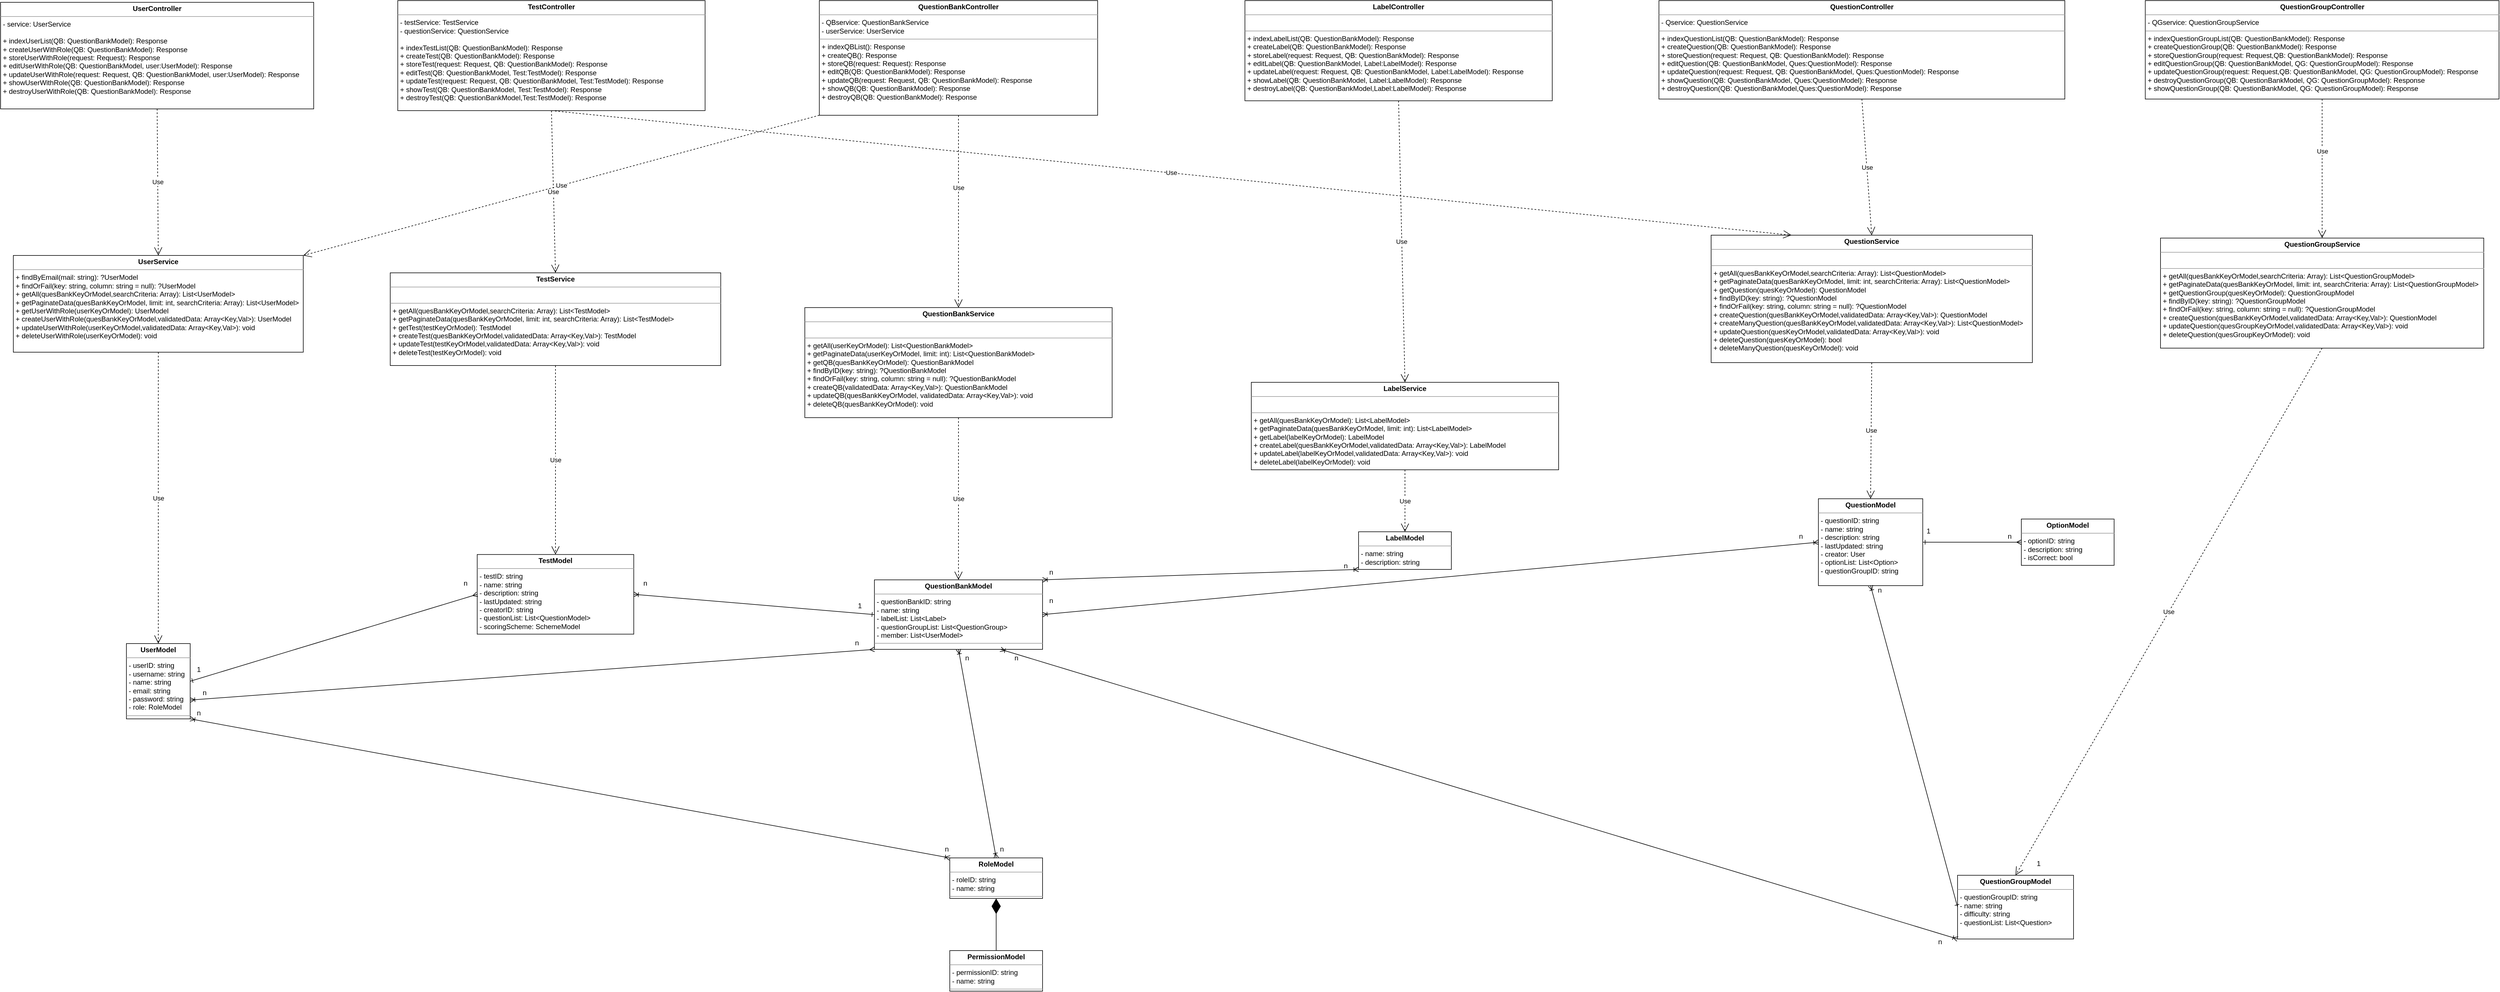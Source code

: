 <mxfile>
    <diagram name="Copy of Page-1" id="_IRGn7qEjiSoWe7VJrxL">
        <mxGraphModel dx="813" dy="1587" grid="0" gridSize="10" guides="1" tooltips="1" connect="1" arrows="1" fold="1" page="0" pageScale="1" pageWidth="850" pageHeight="1100" math="0" shadow="0">
            <root>
                <mxCell id="2OkuZF6dqTFCMNim8TMD-0"/>
                <mxCell id="2OkuZF6dqTFCMNim8TMD-1" parent="2OkuZF6dqTFCMNim8TMD-0"/>
                <mxCell id="2OkuZF6dqTFCMNim8TMD-2" value="&lt;p style=&quot;margin:0px;margin-top:4px;text-align:center;&quot;&gt;&lt;b&gt;UserModel&lt;/b&gt;&lt;/p&gt;&lt;hr size=&quot;1&quot;&gt;&lt;p style=&quot;margin:0px;margin-left:4px;&quot;&gt;- userID: string&lt;/p&gt;&lt;p style=&quot;margin:0px;margin-left:4px;&quot;&gt;- username: string&lt;/p&gt;&lt;p style=&quot;margin:0px;margin-left:4px;&quot;&gt;- name: string&lt;/p&gt;&lt;p style=&quot;margin:0px;margin-left:4px;&quot;&gt;- email: string&lt;/p&gt;&lt;p style=&quot;margin:0px;margin-left:4px;&quot;&gt;- password: string&lt;/p&gt;&lt;p style=&quot;margin:0px;margin-left:4px;&quot;&gt;- role: RoleModel&lt;/p&gt;&lt;hr size=&quot;1&quot;&gt;&lt;p style=&quot;margin:0px;margin-left:4px;&quot;&gt;&lt;br&gt;&lt;/p&gt;" style="verticalAlign=top;align=left;overflow=fill;fontSize=12;fontFamily=Helvetica;html=1;" parent="2OkuZF6dqTFCMNim8TMD-1" vertex="1">
                    <mxGeometry x="-45" y="250" width="110" height="130" as="geometry"/>
                </mxCell>
                <mxCell id="2OkuZF6dqTFCMNim8TMD-3" value="&lt;p style=&quot;margin:0px;margin-top:4px;text-align:center;&quot;&gt;&lt;b&gt;QuestionBankModel&lt;/b&gt;&lt;/p&gt;&lt;hr size=&quot;1&quot;&gt;&lt;p style=&quot;margin:0px;margin-left:4px;&quot;&gt;- questionBankID: string&lt;/p&gt;&lt;p style=&quot;margin:0px;margin-left:4px;&quot;&gt;- name: string&lt;/p&gt;&lt;p style=&quot;margin:0px;margin-left:4px;&quot;&gt;- labelList: List&amp;lt;Label&amp;gt;&lt;/p&gt;&lt;p style=&quot;margin:0px;margin-left:4px;&quot;&gt;- questionGroupList: List&amp;lt;QuestionGroup&amp;gt;&lt;/p&gt;&lt;p style=&quot;margin:0px;margin-left:4px;&quot;&gt;- member: List&amp;lt;UserModel&amp;gt;&lt;/p&gt;&lt;hr size=&quot;1&quot;&gt;&lt;p style=&quot;margin:0px;margin-left:4px;&quot;&gt;&lt;br&gt;&lt;/p&gt;" style="verticalAlign=top;align=left;overflow=fill;fontSize=12;fontFamily=Helvetica;html=1;" parent="2OkuZF6dqTFCMNim8TMD-1" vertex="1">
                    <mxGeometry x="1245" y="140" width="290" height="120" as="geometry"/>
                </mxCell>
                <mxCell id="13" value="" style="edgeStyle=none;html=1;startArrow=ERone;startFill=0;endArrow=ERmany;endFill=0;" parent="2OkuZF6dqTFCMNim8TMD-1" source="2OkuZF6dqTFCMNim8TMD-4" target="2OkuZF6dqTFCMNim8TMD-7" edge="1">
                    <mxGeometry relative="1" as="geometry"/>
                </mxCell>
                <mxCell id="2OkuZF6dqTFCMNim8TMD-4" value="&lt;p style=&quot;margin:0px;margin-top:4px;text-align:center;&quot;&gt;&lt;b&gt;QuestionModel&lt;/b&gt;&lt;/p&gt;&lt;hr size=&quot;1&quot;&gt;&lt;p style=&quot;margin:0px;margin-left:4px;&quot;&gt;- questionID: string&lt;/p&gt;&lt;p style=&quot;margin:0px;margin-left:4px;&quot;&gt;- name: string&lt;/p&gt;&lt;p style=&quot;margin:0px;margin-left:4px;&quot;&gt;- description: string&lt;/p&gt;&lt;p style=&quot;margin:0px;margin-left:4px;&quot;&gt;- lastUpdated: string&lt;/p&gt;&lt;p style=&quot;margin:0px;margin-left:4px;&quot;&gt;- creator: User&lt;/p&gt;&lt;p style=&quot;margin:0px;margin-left:4px;&quot;&gt;- optionList: List&amp;lt;Option&amp;gt;&lt;/p&gt;&lt;p style=&quot;margin:0px;margin-left:4px;&quot;&gt;- questionGroupID: string&lt;/p&gt;&lt;p style=&quot;margin:0px;margin-left:4px;&quot;&gt;&lt;br&gt;&lt;/p&gt;" style="verticalAlign=top;align=left;overflow=fill;fontSize=12;fontFamily=Helvetica;html=1;" parent="2OkuZF6dqTFCMNim8TMD-1" vertex="1">
                    <mxGeometry x="2873" width="180" height="150" as="geometry"/>
                </mxCell>
                <mxCell id="2OkuZF6dqTFCMNim8TMD-5" value="&lt;p style=&quot;margin:0px;margin-top:4px;text-align:center;&quot;&gt;&lt;b&gt;TestModel&lt;/b&gt;&lt;/p&gt;&lt;hr size=&quot;1&quot;&gt;&lt;p style=&quot;margin:0px;margin-left:4px;&quot;&gt;- testID: string&lt;/p&gt;&lt;p style=&quot;margin:0px;margin-left:4px;&quot;&gt;- name: string&lt;br&gt;&lt;/p&gt;&lt;p style=&quot;margin:0px;margin-left:4px;&quot;&gt;- description: string&lt;/p&gt;&lt;p style=&quot;margin:0px;margin-left:4px;&quot;&gt;- lastUpdated: string&lt;/p&gt;&lt;p style=&quot;margin:0px;margin-left:4px;&quot;&gt;- creatorID: string&lt;/p&gt;&lt;p style=&quot;margin:0px;margin-left:4px;&quot;&gt;- questionList: List&amp;lt;QuestionModel&amp;gt;&lt;/p&gt;&lt;p style=&quot;margin:0px;margin-left:4px;&quot;&gt;- scoringScheme: SchemeModel&lt;/p&gt;&lt;p style=&quot;margin:0px;margin-left:4px;&quot;&gt;&lt;br&gt;&lt;/p&gt;" style="verticalAlign=top;align=left;overflow=fill;fontSize=12;fontFamily=Helvetica;html=1;" parent="2OkuZF6dqTFCMNim8TMD-1" vertex="1">
                    <mxGeometry x="560" y="96.25" width="270" height="137.5" as="geometry"/>
                </mxCell>
                <mxCell id="2OkuZF6dqTFCMNim8TMD-6" value="&lt;p style=&quot;margin:0px;margin-top:4px;text-align:center;&quot;&gt;&lt;b&gt;LabelModel&lt;/b&gt;&lt;/p&gt;&lt;hr size=&quot;1&quot;&gt;&lt;p style=&quot;margin:0px;margin-left:4px;&quot;&gt;- name: string&lt;/p&gt;&lt;p style=&quot;margin:0px;margin-left:4px;&quot;&gt;- description: string&lt;/p&gt;&lt;hr size=&quot;1&quot;&gt;&lt;p style=&quot;margin:0px;margin-left:4px;&quot;&gt;&lt;br&gt;&lt;/p&gt;" style="verticalAlign=top;align=left;overflow=fill;fontSize=12;fontFamily=Helvetica;html=1;" parent="2OkuZF6dqTFCMNim8TMD-1" vertex="1">
                    <mxGeometry x="2080" y="57" width="160" height="65" as="geometry"/>
                </mxCell>
                <mxCell id="2OkuZF6dqTFCMNim8TMD-7" value="&lt;p style=&quot;margin:0px;margin-top:4px;text-align:center;&quot;&gt;&lt;b&gt;OptionModel&lt;/b&gt;&lt;/p&gt;&lt;hr size=&quot;1&quot;&gt;&lt;p style=&quot;margin:0px;margin-left:4px;&quot;&gt;- optionID: string&lt;/p&gt;&lt;p style=&quot;margin:0px;margin-left:4px;&quot;&gt;- description: string&lt;/p&gt;&lt;p style=&quot;margin:0px;margin-left:4px;&quot;&gt;- isCorrect: bool&lt;/p&gt;&lt;hr size=&quot;1&quot;&gt;&lt;p style=&quot;margin:0px;margin-left:4px;&quot;&gt;&lt;br&gt;&lt;/p&gt;" style="verticalAlign=top;align=left;overflow=fill;fontSize=12;fontFamily=Helvetica;html=1;" parent="2OkuZF6dqTFCMNim8TMD-1" vertex="1">
                    <mxGeometry x="3223" y="35" width="160" height="80" as="geometry"/>
                </mxCell>
                <mxCell id="2OkuZF6dqTFCMNim8TMD-8" value="&lt;p style=&quot;margin:0px;margin-top:4px;text-align:center;&quot;&gt;&lt;b&gt;RoleModel&lt;/b&gt;&lt;/p&gt;&lt;hr size=&quot;1&quot;&gt;&lt;p style=&quot;margin:0px;margin-left:4px;&quot;&gt;- roleID: string&lt;/p&gt;&lt;p style=&quot;margin:0px;margin-left:4px;&quot;&gt;- name: string&lt;/p&gt;&lt;hr size=&quot;1&quot;&gt;&lt;p style=&quot;margin:0px;margin-left:4px;&quot;&gt;&lt;br&gt;&lt;/p&gt;" style="verticalAlign=top;align=left;overflow=fill;fontSize=12;fontFamily=Helvetica;html=1;" parent="2OkuZF6dqTFCMNim8TMD-1" vertex="1">
                    <mxGeometry x="1375" y="620" width="160" height="70" as="geometry"/>
                </mxCell>
                <mxCell id="2OkuZF6dqTFCMNim8TMD-9" value="&lt;p style=&quot;margin:0px;margin-top:4px;text-align:center;&quot;&gt;&lt;b&gt;PermissionModel&lt;/b&gt;&lt;/p&gt;&lt;hr size=&quot;1&quot;&gt;&lt;p style=&quot;margin:0px;margin-left:4px;&quot;&gt;- permissionID: string&lt;/p&gt;&lt;p style=&quot;margin:0px;margin-left:4px;&quot;&gt;- name: string&lt;/p&gt;&lt;hr size=&quot;1&quot;&gt;&lt;p style=&quot;margin:0px;margin-left:4px;&quot;&gt;&lt;br&gt;&lt;/p&gt;" style="verticalAlign=top;align=left;overflow=fill;fontSize=12;fontFamily=Helvetica;html=1;" parent="2OkuZF6dqTFCMNim8TMD-1" vertex="1">
                    <mxGeometry x="1375" y="780" width="160" height="70" as="geometry"/>
                </mxCell>
                <mxCell id="2OkuZF6dqTFCMNim8TMD-10" value="&lt;p style=&quot;margin:0px;margin-top:4px;text-align:center;&quot;&gt;&lt;b&gt;QuestionGroupModel&lt;/b&gt;&lt;/p&gt;&lt;hr size=&quot;1&quot;&gt;&lt;p style=&quot;margin:0px;margin-left:4px;&quot;&gt;- questionGroupID: string&lt;/p&gt;&lt;p style=&quot;margin:0px;margin-left:4px;&quot;&gt;- name: string&lt;/p&gt;&lt;p style=&quot;margin:0px;margin-left:4px;&quot;&gt;- difficulty: string&lt;/p&gt;&lt;p style=&quot;margin:0px;margin-left:4px;&quot;&gt;- questionList: List&amp;lt;Question&amp;gt;&lt;/p&gt;&lt;p style=&quot;margin:0px;margin-left:4px;&quot;&gt;&lt;br&gt;&lt;/p&gt;" style="verticalAlign=top;align=left;overflow=fill;fontSize=12;fontFamily=Helvetica;html=1;" parent="2OkuZF6dqTFCMNim8TMD-1" vertex="1">
                    <mxGeometry x="3113" y="650" width="200" height="110" as="geometry"/>
                </mxCell>
                <mxCell id="d9vbCOxTA3XUxBiBrLn6-0" value="&lt;p style=&quot;margin:0px;margin-top:4px;text-align:center;&quot;&gt;&lt;b&gt;UserController&lt;/b&gt;&lt;/p&gt;&lt;hr size=&quot;1&quot;&gt;&lt;p style=&quot;margin:0px;margin-left:4px;&quot;&gt;- service: UserService&lt;/p&gt;&lt;p style=&quot;margin:0px;margin-left:4px;&quot;&gt;&lt;br&gt;&lt;/p&gt;&lt;p style=&quot;margin: 0px 0px 0px 4px;&quot;&gt;+ indexUserList(QB: QuestionBankModel): Response&lt;/p&gt;&lt;p style=&quot;margin: 0px 0px 0px 4px;&quot;&gt;+ createUserWithRole(QB: QuestionBankModel): Response&lt;/p&gt;&lt;p style=&quot;margin: 0px 0px 0px 4px;&quot;&gt;+ storeUserWithRole(request: Request): Response&lt;/p&gt;&lt;p style=&quot;margin: 0px 0px 0px 4px;&quot;&gt;+ editUserWithRole(QB: QuestionBankModel, user:UserModel): Response&lt;/p&gt;&lt;p style=&quot;margin: 0px 0px 0px 4px;&quot;&gt;+ updateUserWithRole(request: Request, QB: QuestionBankModel, user:UserModel): Response&lt;/p&gt;&lt;p style=&quot;margin: 0px 0px 0px 4px;&quot;&gt;+ showUserWithRole(QB: QuestionBankModel): Response&lt;br&gt;&lt;/p&gt;&lt;p style=&quot;margin: 0px 0px 0px 4px;&quot;&gt;+ destroyUserWithRole(QB: QuestionBankModel): Response&lt;/p&gt;&lt;p style=&quot;margin: 0px 0px 0px 4px;&quot;&gt;&lt;br&gt;&lt;/p&gt;" style="verticalAlign=top;align=left;overflow=fill;fontSize=12;fontFamily=Helvetica;html=1;" parent="2OkuZF6dqTFCMNim8TMD-1" vertex="1">
                    <mxGeometry x="-262" y="-857" width="540" height="184" as="geometry"/>
                </mxCell>
                <mxCell id="d9vbCOxTA3XUxBiBrLn6-1" value="&lt;p style=&quot;margin:0px;margin-top:4px;text-align:center;&quot;&gt;&lt;b&gt;UserService&lt;/b&gt;&lt;/p&gt;&lt;hr size=&quot;1&quot;&gt;&lt;p style=&quot;margin: 0px 0px 0px 4px;&quot;&gt;+ findByEmail(mail: string): ?UserModel&lt;/p&gt;&lt;p style=&quot;margin: 0px 0px 0px 4px;&quot;&gt;+ findOrFail(key: string, column: string = null): ?UserModel&lt;/p&gt;&lt;p style=&quot;margin: 0px 0px 0px 4px;&quot;&gt;&lt;span style=&quot;background-color: initial;&quot;&gt;+ getAll(quesBankKeyOrModel,searchCriteria: Array): List&amp;lt;UserModel&amp;gt;&lt;/span&gt;&lt;br&gt;&lt;/p&gt;&lt;p style=&quot;margin: 0px 0px 0px 4px;&quot;&gt;+ getPaginateData(quesBankKeyOrModel, limit: int, searchCriteria: Array): List&amp;lt;UserModel&amp;gt;&lt;br&gt;&lt;/p&gt;&lt;p style=&quot;margin: 0px 0px 0px 4px;&quot;&gt;+ getUserWithRole(userKeyOrModel): UserModel&lt;/p&gt;&lt;p style=&quot;margin: 0px 0px 0px 4px;&quot;&gt;+ createUserWithRole(quesBankKeyOrModel,validatedData: Array&amp;lt;Key,Val&amp;gt;): UserModel&lt;br&gt;&lt;/p&gt;&lt;p style=&quot;margin: 0px 0px 0px 4px;&quot;&gt;+ updateUserWithRole(userKeyOrModel,validatedData: Array&amp;lt;Key,Val&amp;gt;): void&lt;br&gt;&lt;/p&gt;&lt;p style=&quot;margin: 0px 0px 0px 4px;&quot;&gt;+ deleteUserWithRole(userKeyOrModel): void&lt;/p&gt;" style="verticalAlign=top;align=left;overflow=fill;fontSize=12;fontFamily=Helvetica;html=1;" parent="2OkuZF6dqTFCMNim8TMD-1" vertex="1">
                    <mxGeometry x="-240" y="-420" width="500" height="167" as="geometry"/>
                </mxCell>
                <mxCell id="d9vbCOxTA3XUxBiBrLn6-2" value="&lt;p style=&quot;margin:0px;margin-top:4px;text-align:center;&quot;&gt;&lt;b&gt;QuestionBankController&lt;/b&gt;&lt;/p&gt;&lt;hr size=&quot;1&quot;&gt;&lt;p style=&quot;margin:0px;margin-left:4px;&quot;&gt;- QBservice:&amp;nbsp;&lt;span style=&quot;text-align: center;&quot;&gt;QuestionBank&lt;/span&gt;Service&lt;/p&gt;&lt;p style=&quot;margin:0px;margin-left:4px;&quot;&gt;- userService: UserService&lt;/p&gt;&lt;hr size=&quot;1&quot;&gt;&lt;p style=&quot;margin:0px;margin-left:4px;&quot;&gt;+ indexQBList(): Response&lt;/p&gt;&lt;p style=&quot;margin:0px;margin-left:4px;&quot;&gt;+ createQB(): Response&lt;/p&gt;&lt;p style=&quot;margin:0px;margin-left:4px;&quot;&gt;+ storeQB(request: Request): Response&lt;/p&gt;&lt;p style=&quot;margin:0px;margin-left:4px;&quot;&gt;+ editQB(QB: QuestionBankModel): Response&lt;/p&gt;&lt;p style=&quot;margin:0px;margin-left:4px;&quot;&gt;+ updateQB(request: Request, QB: QuestionBankModel): Response&lt;/p&gt;&lt;p style=&quot;margin:0px;margin-left:4px;&quot;&gt;+ showQB(QB: QuestionBankModel): Response&lt;br&gt;&lt;/p&gt;&lt;p style=&quot;margin:0px;margin-left:4px;&quot;&gt;+ destroyQB(QB: QuestionBankModel): Response&lt;br&gt;&lt;/p&gt;&lt;p style=&quot;margin:0px;margin-left:4px;&quot;&gt;&lt;br&gt;&lt;/p&gt;&lt;p style=&quot;margin:0px;margin-left:4px;&quot;&gt;&lt;br&gt;&lt;/p&gt;&lt;p style=&quot;margin:0px;margin-left:4px;&quot;&gt;&lt;br&gt;&lt;/p&gt;&lt;p style=&quot;margin: 0px 0px 0px 4px;&quot;&gt;&lt;br&gt;&lt;/p&gt;" style="verticalAlign=top;align=left;overflow=fill;fontSize=12;fontFamily=Helvetica;html=1;gradientColor=none;fillColor=default;fillStyle=auto;shadow=0;" parent="2OkuZF6dqTFCMNim8TMD-1" vertex="1">
                    <mxGeometry x="1150" y="-860" width="480" height="198" as="geometry"/>
                </mxCell>
                <mxCell id="d9vbCOxTA3XUxBiBrLn6-3" value="&lt;p style=&quot;margin:0px;margin-top:4px;text-align:center;&quot;&gt;&lt;b&gt;QuestionBankService&lt;/b&gt;&lt;/p&gt;&lt;hr size=&quot;1&quot;&gt;&lt;p style=&quot;margin:0px;margin-left:4px;&quot;&gt;&lt;br&gt;&lt;/p&gt;&lt;hr size=&quot;1&quot;&gt;&lt;p style=&quot;margin: 0px 0px 0px 4px;&quot;&gt;+ getAll(userKeyOrModel): List&amp;lt;QuestionBankModel&amp;gt;&lt;/p&gt;&lt;p style=&quot;margin: 0px 0px 0px 4px;&quot;&gt;+ getPaginateData(userKeyOrModel, limit: int): List&amp;lt;QuestionBankModel&amp;gt;&lt;br&gt;&lt;/p&gt;&lt;p style=&quot;margin: 0px 0px 0px 4px;&quot;&gt;+ getQB(quesBankKeyOrModel): QuestionBankModel&lt;br&gt;&lt;/p&gt;&lt;p style=&quot;margin: 0px 0px 0px 4px;&quot;&gt;+ findByID(key: string): ?QuestionBankModel&lt;/p&gt;&lt;p style=&quot;margin: 0px 0px 0px 4px;&quot;&gt;+ findOrFail(key: string, column: string = null): ?QuestionBankModel&lt;/p&gt;&lt;p style=&quot;margin: 0px 0px 0px 4px;&quot;&gt;+ createQB(validatedData: Array&amp;lt;Key,Val&amp;gt;): QuestionBankModel&lt;/p&gt;&lt;p style=&quot;margin: 0px 0px 0px 4px;&quot;&gt;+ updateQB(quesBankKeyOrModel, validatedData: Array&amp;lt;Key,Val&amp;gt;): void&lt;/p&gt;&lt;p style=&quot;margin: 0px 0px 0px 4px;&quot;&gt;+ deleteQB(quesBankKeyOrModel): void&lt;/p&gt;&lt;p style=&quot;margin: 0px 0px 0px 4px;&quot;&gt;&lt;br&gt;&lt;/p&gt;&lt;p style=&quot;margin: 0px 0px 0px 4px;&quot;&gt;&lt;br&gt;&lt;/p&gt;" style="verticalAlign=top;align=left;overflow=fill;fontSize=12;fontFamily=Helvetica;html=1;" parent="2OkuZF6dqTFCMNim8TMD-1" vertex="1">
                    <mxGeometry x="1125" y="-330" width="530" height="190" as="geometry"/>
                </mxCell>
                <mxCell id="n3z_orEbSFZSWoOInEBg-8" value="&lt;p style=&quot;margin:0px;margin-top:4px;text-align:center;&quot;&gt;&lt;b&gt;TestController&lt;/b&gt;&lt;/p&gt;&lt;hr size=&quot;1&quot;&gt;&lt;p style=&quot;margin:0px;margin-left:4px;&quot;&gt;- testService: TestService&lt;/p&gt;&lt;p style=&quot;margin:0px;margin-left:4px;&quot;&gt;- questionService: QuestionService&lt;/p&gt;&lt;p style=&quot;margin:0px;margin-left:4px;&quot;&gt;&lt;br&gt;&lt;/p&gt;&lt;p style=&quot;margin: 0px 0px 0px 4px;&quot;&gt;&lt;span style=&quot;background-color: initial;&quot;&gt;+ indexTestList(QB: QuestionBankModel):&amp;nbsp;Response&lt;/span&gt;&lt;br&gt;&lt;/p&gt;&lt;p style=&quot;margin: 0px 0px 0px 4px;&quot;&gt;+ createTest(QB: QuestionBankModel): Response&lt;br&gt;&lt;/p&gt;&lt;p style=&quot;margin: 0px 0px 0px 4px;&quot;&gt;+ storeTest(request: Request, QB: QuestionBankModel): Response&lt;br&gt;&lt;/p&gt;&lt;p style=&quot;margin: 0px 0px 0px 4px;&quot;&gt;+ editTest(QB: QuestionBankModel, Test:&lt;span style=&quot;background-color: initial;&quot;&gt;TestModel): Response&lt;/span&gt;&lt;br&gt;&lt;/p&gt;&lt;p style=&quot;margin: 0px 0px 0px 4px;&quot;&gt;+ updateTest(request: Request, QB: QuestionBankModel, Test:&lt;span style=&quot;background-color: initial;&quot;&gt;TestModel): Response&lt;/span&gt;&lt;/p&gt;&lt;p style=&quot;margin: 0px 0px 0px 4px;&quot;&gt;+ showTest(QB: QuestionBankModel,&amp;nbsp;Test:TestModel): Response&lt;span style=&quot;background-color: initial;&quot;&gt;&lt;br&gt;&lt;/span&gt;&lt;/p&gt;&lt;p style=&quot;margin: 0px 0px 0px 4px;&quot;&gt;+ destroyTest(QB: QuestionBankModel,Test:&lt;span style=&quot;background-color: initial;&quot;&gt;TestModel&lt;/span&gt;): Response&lt;/p&gt;&lt;p style=&quot;margin: 0px 0px 0px 4px;&quot;&gt;&lt;br&gt;&lt;/p&gt;&lt;p style=&quot;margin: 0px 0px 0px 4px;&quot;&gt;&lt;br&gt;&lt;/p&gt;" style="verticalAlign=top;align=left;overflow=fill;fontSize=12;fontFamily=Helvetica;html=1;" parent="2OkuZF6dqTFCMNim8TMD-1" vertex="1">
                    <mxGeometry x="423" y="-860" width="530" height="190" as="geometry"/>
                </mxCell>
                <mxCell id="n3z_orEbSFZSWoOInEBg-9" value="&lt;p style=&quot;margin:0px;margin-top:4px;text-align:center;&quot;&gt;&lt;b&gt;TestService&lt;/b&gt;&lt;/p&gt;&lt;hr size=&quot;1&quot;&gt;&lt;p style=&quot;margin:0px;margin-left:4px;&quot;&gt;&lt;br&gt;&lt;/p&gt;&lt;hr size=&quot;1&quot;&gt;&lt;p style=&quot;margin: 0px 0px 0px 4px;&quot;&gt;+ getAll(quesBankKeyOrModel,searchCriteria: Array): List&amp;lt;TestModel&amp;gt;&lt;/p&gt;&lt;p style=&quot;margin: 0px 0px 0px 4px;&quot;&gt;+ getPaginateData(quesBankKeyOrModel, limit: int, searchCriteria: Array): List&amp;lt;TestModel&amp;gt;&lt;br&gt;&lt;/p&gt;&lt;p style=&quot;margin: 0px 0px 0px 4px;&quot;&gt;+ getTest(testKeyOrModel): TestModel&lt;/p&gt;&lt;p style=&quot;margin: 0px 0px 0px 4px;&quot;&gt;+ createTest(quesBankKeyOrModel,validatedData: Array&amp;lt;Key,Val&amp;gt;): TestModel&lt;br&gt;&lt;/p&gt;&lt;p style=&quot;margin: 0px 0px 0px 4px;&quot;&gt;+ updateTest(testKeyOrModel,validatedData: Array&amp;lt;Key,Val&amp;gt;): void&lt;br&gt;&lt;/p&gt;&lt;p style=&quot;margin: 0px 0px 0px 4px;&quot;&gt;+ deleteTest(testKeyOrModel): void&lt;/p&gt;" style="verticalAlign=top;align=left;overflow=fill;fontSize=12;fontFamily=Helvetica;html=1;" parent="2OkuZF6dqTFCMNim8TMD-1" vertex="1">
                    <mxGeometry x="410" y="-390" width="570" height="160" as="geometry"/>
                </mxCell>
                <mxCell id="zOvdfVjMWSjVdS2UzzNI-3" value="Use" style="endArrow=open;endSize=12;dashed=1;html=1;exitX=0.5;exitY=1;exitDx=0;exitDy=0;entryX=0.5;entryY=0;entryDx=0;entryDy=0;" parent="2OkuZF6dqTFCMNim8TMD-1" source="d9vbCOxTA3XUxBiBrLn6-0" target="d9vbCOxTA3XUxBiBrLn6-1" edge="1">
                    <mxGeometry width="160" relative="1" as="geometry">
                        <mxPoint x="-300" y="-410" as="sourcePoint"/>
                        <mxPoint x="-140" y="-410" as="targetPoint"/>
                    </mxGeometry>
                </mxCell>
                <mxCell id="zOvdfVjMWSjVdS2UzzNI-4" value="Use" style="endArrow=open;endSize=12;dashed=1;html=1;exitX=0.5;exitY=1;exitDx=0;exitDy=0;entryX=0.5;entryY=0;entryDx=0;entryDy=0;" parent="2OkuZF6dqTFCMNim8TMD-1" source="d9vbCOxTA3XUxBiBrLn6-1" target="2OkuZF6dqTFCMNim8TMD-2" edge="1">
                    <mxGeometry width="160" relative="1" as="geometry">
                        <mxPoint x="-260" y="-300" as="sourcePoint"/>
                        <mxPoint x="-100" y="-300" as="targetPoint"/>
                    </mxGeometry>
                </mxCell>
                <mxCell id="zOvdfVjMWSjVdS2UzzNI-5" value="Use" style="endArrow=open;endSize=12;dashed=1;html=1;exitX=0.5;exitY=1;exitDx=0;exitDy=0;entryX=0.5;entryY=0;entryDx=0;entryDy=0;" parent="2OkuZF6dqTFCMNim8TMD-1" source="n3z_orEbSFZSWoOInEBg-8" target="n3z_orEbSFZSWoOInEBg-9" edge="1">
                    <mxGeometry width="160" relative="1" as="geometry">
                        <mxPoint x="630" y="-460" as="sourcePoint"/>
                        <mxPoint x="790" y="-460" as="targetPoint"/>
                    </mxGeometry>
                </mxCell>
                <mxCell id="zOvdfVjMWSjVdS2UzzNI-6" value="Use" style="endArrow=open;endSize=12;dashed=1;html=1;exitX=0.5;exitY=1;exitDx=0;exitDy=0;entryX=0.5;entryY=0;entryDx=0;entryDy=0;" parent="2OkuZF6dqTFCMNim8TMD-1" source="n3z_orEbSFZSWoOInEBg-9" target="2OkuZF6dqTFCMNim8TMD-5" edge="1">
                    <mxGeometry width="160" relative="1" as="geometry">
                        <mxPoint x="60" y="-200" as="sourcePoint"/>
                        <mxPoint x="220" y="-200" as="targetPoint"/>
                    </mxGeometry>
                </mxCell>
                <mxCell id="zOvdfVjMWSjVdS2UzzNI-9" value="Use" style="endArrow=open;endSize=12;dashed=1;html=1;exitX=0.5;exitY=1;exitDx=0;exitDy=0;entryX=0.5;entryY=0;entryDx=0;entryDy=0;" parent="2OkuZF6dqTFCMNim8TMD-1" source="d9vbCOxTA3XUxBiBrLn6-2" target="d9vbCOxTA3XUxBiBrLn6-3" edge="1">
                    <mxGeometry x="-0.25" width="160" relative="1" as="geometry">
                        <mxPoint x="1000" y="-450" as="sourcePoint"/>
                        <mxPoint x="1160" y="-450" as="targetPoint"/>
                        <mxPoint as="offset"/>
                    </mxGeometry>
                </mxCell>
                <mxCell id="zOvdfVjMWSjVdS2UzzNI-10" value="Use" style="endArrow=open;endSize=12;dashed=1;html=1;exitX=0.5;exitY=1;exitDx=0;exitDy=0;entryX=0.5;entryY=0;entryDx=0;entryDy=0;" parent="2OkuZF6dqTFCMNim8TMD-1" source="d9vbCOxTA3XUxBiBrLn6-3" target="2OkuZF6dqTFCMNim8TMD-3" edge="1">
                    <mxGeometry width="160" relative="1" as="geometry">
                        <mxPoint x="1000" y="-10" as="sourcePoint"/>
                        <mxPoint x="1160" y="-10" as="targetPoint"/>
                    </mxGeometry>
                </mxCell>
                <mxCell id="V_6a4nZ7BC3NfpDAhWcV-6" value="" style="endArrow=diamondThin;endFill=1;endSize=24;html=1;entryX=0.5;entryY=1;entryDx=0;entryDy=0;exitX=0.5;exitY=0;exitDx=0;exitDy=0;" parent="2OkuZF6dqTFCMNim8TMD-1" source="2OkuZF6dqTFCMNim8TMD-9" target="2OkuZF6dqTFCMNim8TMD-8" edge="1">
                    <mxGeometry width="160" relative="1" as="geometry">
                        <mxPoint x="1445" y="760" as="sourcePoint"/>
                        <mxPoint x="1605" y="760" as="targetPoint"/>
                    </mxGeometry>
                </mxCell>
                <mxCell id="V_6a4nZ7BC3NfpDAhWcV-14" value="Use" style="endArrow=open;endSize=12;dashed=1;html=1;exitX=0;exitY=1;exitDx=0;exitDy=0;entryX=1;entryY=0;entryDx=0;entryDy=0;" parent="2OkuZF6dqTFCMNim8TMD-1" source="d9vbCOxTA3XUxBiBrLn6-2" target="d9vbCOxTA3XUxBiBrLn6-1" edge="1">
                    <mxGeometry width="160" relative="1" as="geometry">
                        <mxPoint x="760" y="-560" as="sourcePoint"/>
                        <mxPoint x="920" y="-560" as="targetPoint"/>
                    </mxGeometry>
                </mxCell>
                <mxCell id="IQVSVcBC1YNNi2Ne7M7Z-0" value="&lt;p style=&quot;margin:0px;margin-top:4px;text-align:center;&quot;&gt;&lt;b&gt;QuestionGroupService&lt;/b&gt;&lt;/p&gt;&lt;hr size=&quot;1&quot;&gt;&lt;p style=&quot;margin:0px;margin-left:4px;&quot;&gt;&lt;br&gt;&lt;/p&gt;&lt;hr size=&quot;1&quot;&gt;&lt;p style=&quot;margin: 0px 0px 0px 4px;&quot;&gt;&lt;span style=&quot;background-color: initial;&quot;&gt;+ getAll(quesBankKeyOrModel,searchCriteria: Array): List&amp;lt;QuestionGroupModel&amp;gt;&lt;/span&gt;&lt;br&gt;&lt;/p&gt;&lt;p style=&quot;margin: 0px 0px 0px 4px;&quot;&gt;+ getPaginateData(quesBankKeyOrModel, limit: int, searchCriteria: Array): List&amp;lt;QuestionGroupModel&amp;gt;&lt;br&gt;&lt;/p&gt;&lt;p style=&quot;margin: 0px 0px 0px 4px;&quot;&gt;+ getQuestionGroup(quesKeyOrModel): QuestionGroupModel&lt;/p&gt;&lt;p style=&quot;margin: 0px 0px 0px 4px;&quot;&gt;+ findByID(key: string): ?QuestionGroupModel&lt;/p&gt;&lt;p style=&quot;margin: 0px 0px 0px 4px;&quot;&gt;+ findOrFail(key: string, column: string = null): ?QuestionGroupModel&lt;/p&gt;&lt;p style=&quot;margin: 0px 0px 0px 4px;&quot;&gt;+ createQuestion(quesBankKeyOrModel,validatedData: Array&amp;lt;Key,Val&amp;gt;): QuestionModel&lt;br&gt;&lt;/p&gt;&lt;p style=&quot;margin: 0px 0px 0px 4px;&quot;&gt;+ updateQuestion(quesGroupKeyOrModel,validatedData: Array&amp;lt;Key,Val&amp;gt;): void&lt;br&gt;&lt;/p&gt;&lt;p style=&quot;margin: 0px 0px 0px 4px;&quot;&gt;+ deleteQuestion(quesGroupKeyOrModel): void&lt;/p&gt;" style="verticalAlign=top;align=left;overflow=fill;fontSize=12;fontFamily=Helvetica;html=1;" parent="2OkuZF6dqTFCMNim8TMD-1" vertex="1">
                    <mxGeometry x="3463" y="-450" width="557.5" height="190" as="geometry"/>
                </mxCell>
                <mxCell id="IQVSVcBC1YNNi2Ne7M7Z-1" value="&lt;p style=&quot;margin:0px;margin-top:4px;text-align:center;&quot;&gt;&lt;b&gt;QuestionService&lt;/b&gt;&lt;/p&gt;&lt;hr size=&quot;1&quot;&gt;&lt;p style=&quot;margin:0px;margin-left:4px;&quot;&gt;&lt;br&gt;&lt;/p&gt;&lt;hr size=&quot;1&quot;&gt;&lt;p style=&quot;margin: 0px 0px 0px 4px;&quot;&gt;+ getAll(quesBankKeyOrModel,searchCriteria: Array): List&amp;lt;QuestionModel&amp;gt;&lt;/p&gt;&lt;p style=&quot;margin: 0px 0px 0px 4px;&quot;&gt;&lt;span style=&quot;background-color: initial;&quot;&gt;+ getPaginateData(quesBankKeyOrModel, limit: int, searchCriteria: Array): List&amp;lt;QuestionModel&amp;gt;&lt;/span&gt;&lt;/p&gt;&lt;p style=&quot;margin: 0px 0px 0px 4px;&quot;&gt;+ getQuestion(quesKeyOrModel): QuestionModel&lt;/p&gt;&lt;p style=&quot;margin: 0px 0px 0px 4px;&quot;&gt;+ findByID(key: string): ?QuestionModel&lt;/p&gt;&lt;p style=&quot;margin: 0px 0px 0px 4px;&quot;&gt;+ findOrFail(key: string, column: string = null): ?QuestionModel&lt;br&gt;&lt;/p&gt;&lt;p style=&quot;margin: 0px 0px 0px 4px;&quot;&gt;+ createQuestion(quesBankKeyOrModel,validatedData: Array&amp;lt;Key,Val&amp;gt;): QuestionModel&lt;br&gt;&lt;/p&gt;&lt;p style=&quot;margin: 0px 0px 0px 4px;&quot;&gt;+ createManyQuestion(quesBankKeyOrModel,validatedData: Array&amp;lt;Key,Val&amp;gt;): List&amp;lt;QuestionModel&amp;gt;&lt;br&gt;&lt;/p&gt;&lt;p style=&quot;margin: 0px 0px 0px 4px;&quot;&gt;+ updateQuestion(quesKeyOrModel,validatedData: Array&amp;lt;Key,Val&amp;gt;): void&lt;br&gt;&lt;/p&gt;&lt;p style=&quot;margin: 0px 0px 0px 4px;&quot;&gt;+ deleteQuestion(quesKeyOrModel): bool&lt;/p&gt;&lt;p style=&quot;margin: 0px 0px 0px 4px;&quot;&gt;+ deleteManyQuestion(quesKeyOrModel): void&lt;br&gt;&lt;/p&gt;&lt;p style=&quot;margin: 0px 0px 0px 4px;&quot;&gt;&lt;br&gt;&lt;/p&gt;" style="verticalAlign=top;align=left;overflow=fill;fontSize=12;fontFamily=Helvetica;html=1;" parent="2OkuZF6dqTFCMNim8TMD-1" vertex="1">
                    <mxGeometry x="2688" y="-455" width="554" height="220" as="geometry"/>
                </mxCell>
                <mxCell id="IQVSVcBC1YNNi2Ne7M7Z-2" value="&lt;p style=&quot;margin:0px;margin-top:4px;text-align:center;&quot;&gt;&lt;b&gt;QuestionGroupController&lt;/b&gt;&lt;/p&gt;&lt;hr size=&quot;1&quot;&gt;&lt;p style=&quot;margin:0px;margin-left:4px;&quot;&gt;- QGservice:&amp;nbsp;&lt;span style=&quot;text-align: center;&quot;&gt;QuestionGroup&lt;/span&gt;Service&lt;/p&gt;&lt;hr size=&quot;1&quot;&gt;&lt;p style=&quot;margin: 0px 0px 0px 4px;&quot;&gt;+ indexQuestionGroupList(QB: QuestionBankModel): Response&lt;span style=&quot;background-color: initial;&quot;&gt;&lt;br&gt;&lt;/span&gt;&lt;/p&gt;&lt;p style=&quot;margin: 0px 0px 0px 4px;&quot;&gt;+ createQuestionGroup(QB: QuestionBankModel): Response&lt;br&gt;&lt;/p&gt;&lt;p style=&quot;margin: 0px 0px 0px 4px;&quot;&gt;+ storeQuestionGroup(request: Request,QB: QuestionBankModel): Response&lt;br&gt;&lt;/p&gt;&lt;p style=&quot;margin: 0px 0px 0px 4px;&quot;&gt;+ editQuestionGroup(QB: QuestionBankModel, QG: QuestionGroupModel): Response&lt;br&gt;&lt;/p&gt;&lt;p style=&quot;margin: 0px 0px 0px 4px;&quot;&gt;+ updateQuestionGroup(request: Request,QB: QuestionBankModel, QG: QuestionGroupModel): Response&lt;/p&gt;&lt;p style=&quot;margin: 0px 0px 0px 4px;&quot;&gt;+ destroyQuestionGroup(QB: QuestionBankModel, QG: QuestionGroupModel): Response&lt;/p&gt;&lt;p style=&quot;margin: 0px 0px 0px 4px;&quot;&gt;+ showQuestionGroup(QB: QuestionBankModel, QG: QuestionGroupModel): Response&lt;/p&gt;&lt;p style=&quot;margin:0px;margin-left:4px;&quot;&gt;&lt;br&gt;&lt;/p&gt;&lt;p style=&quot;margin: 0px 0px 0px 4px;&quot;&gt;&lt;br&gt;&lt;/p&gt;&lt;p style=&quot;margin: 0px 0px 0px 4px;&quot;&gt;&lt;span style=&quot;background-color: initial;&quot;&gt;&lt;br&gt;&lt;/span&gt;&lt;/p&gt;&lt;p style=&quot;margin: 0px 0px 0px 4px;&quot;&gt;&lt;br&gt;&lt;/p&gt;" style="verticalAlign=top;align=left;overflow=fill;fontSize=12;fontFamily=Helvetica;html=1;gradientColor=none;fillColor=default;fillStyle=auto;shadow=0;" parent="2OkuZF6dqTFCMNim8TMD-1" vertex="1">
                    <mxGeometry x="3436.75" y="-860" width="610" height="170" as="geometry"/>
                </mxCell>
                <mxCell id="IQVSVcBC1YNNi2Ne7M7Z-3" value="&lt;p style=&quot;margin:0px;margin-top:4px;text-align:center;&quot;&gt;&lt;b&gt;QuestionController&lt;/b&gt;&lt;/p&gt;&lt;hr size=&quot;1&quot;&gt;&lt;p style=&quot;margin:0px;margin-left:4px;&quot;&gt;- Qservice:&amp;nbsp;&lt;span style=&quot;text-align: center;&quot;&gt;Question&lt;/span&gt;Service&lt;/p&gt;&lt;hr size=&quot;1&quot;&gt;&lt;p style=&quot;margin: 0px 0px 0px 4px;&quot;&gt;+ indexQuestionList(QB: QuestionBankModel):&amp;nbsp;Response&lt;br&gt;&lt;/p&gt;&lt;p style=&quot;margin: 0px 0px 0px 4px;&quot;&gt;+ createQuestion(QB: QuestionBankModel): Response&lt;br&gt;&lt;/p&gt;&lt;p style=&quot;margin: 0px 0px 0px 4px;&quot;&gt;+ storeQuestion(request: Request, QB: QuestionBankModel): Response&lt;br&gt;&lt;/p&gt;&lt;p style=&quot;margin: 0px 0px 0px 4px;&quot;&gt;+ editQuestion(QB: QuestionBankModel, Ques:&lt;span style=&quot;background-color: initial;&quot;&gt;QuestionModel): Response&lt;/span&gt;&lt;br&gt;&lt;/p&gt;&lt;p style=&quot;margin: 0px 0px 0px 4px;&quot;&gt;+ updateQuestion(request: Request, QB: QuestionBankModel, Ques:&lt;span style=&quot;background-color: initial;&quot;&gt;QuestionModel): Response&lt;/span&gt;&lt;/p&gt;&lt;p style=&quot;margin: 0px 0px 0px 4px;&quot;&gt;+ showQuestion(QB: QuestionBankModel,&amp;nbsp;Ques:QuestionModel): Response&lt;span style=&quot;background-color: initial;&quot;&gt;&lt;br&gt;&lt;/span&gt;&lt;/p&gt;&lt;p style=&quot;margin: 0px 0px 0px 4px;&quot;&gt;+ destroyQuestion(QB: QuestionBankModel,Ques:&lt;span style=&quot;background-color: initial;&quot;&gt;QuestionModel&lt;/span&gt;): Response&lt;/p&gt;" style="verticalAlign=top;align=left;overflow=fill;fontSize=12;fontFamily=Helvetica;html=1;gradientColor=none;fillColor=default;fillStyle=auto;shadow=0;" parent="2OkuZF6dqTFCMNim8TMD-1" vertex="1">
                    <mxGeometry x="2598" y="-860" width="700" height="170" as="geometry"/>
                </mxCell>
                <mxCell id="0" value="Use" style="endArrow=open;endSize=12;dashed=1;html=1;exitX=0.5;exitY=1;exitDx=0;exitDy=0;entryX=0.5;entryY=0;entryDx=0;entryDy=0;" parent="2OkuZF6dqTFCMNim8TMD-1" source="IQVSVcBC1YNNi2Ne7M7Z-3" target="IQVSVcBC1YNNi2Ne7M7Z-1" edge="1">
                    <mxGeometry width="160" relative="1" as="geometry">
                        <mxPoint x="2983" y="-650" as="sourcePoint"/>
                        <mxPoint x="3143" y="-650" as="targetPoint"/>
                    </mxGeometry>
                </mxCell>
                <mxCell id="2" value="Use" style="endArrow=open;endSize=12;dashed=1;html=1;exitX=0.5;exitY=1;exitDx=0;exitDy=0;entryX=0.5;entryY=0;entryDx=0;entryDy=0;" parent="2OkuZF6dqTFCMNim8TMD-1" source="IQVSVcBC1YNNi2Ne7M7Z-2" target="IQVSVcBC1YNNi2Ne7M7Z-0" edge="1">
                    <mxGeometry x="-0.25" width="160" relative="1" as="geometry">
                        <mxPoint x="3753" y="-650" as="sourcePoint"/>
                        <mxPoint x="3753" y="-510" as="targetPoint"/>
                        <mxPoint as="offset"/>
                    </mxGeometry>
                </mxCell>
                <mxCell id="4" value="Use" style="endArrow=open;endSize=12;dashed=1;html=1;exitX=0.5;exitY=1;exitDx=0;exitDy=0;entryX=0.25;entryY=0;entryDx=0;entryDy=0;" parent="2OkuZF6dqTFCMNim8TMD-1" source="n3z_orEbSFZSWoOInEBg-8" target="IQVSVcBC1YNNi2Ne7M7Z-1" edge="1">
                    <mxGeometry width="160" relative="1" as="geometry">
                        <mxPoint x="350" y="-570" as="sourcePoint"/>
                        <mxPoint x="970" y="-410" as="targetPoint"/>
                    </mxGeometry>
                </mxCell>
                <mxCell id="6" value="Use" style="endArrow=open;endSize=12;dashed=1;html=1;exitX=0.5;exitY=1;exitDx=0;exitDy=0;entryX=0.5;entryY=0;entryDx=0;entryDy=0;" parent="2OkuZF6dqTFCMNim8TMD-1" source="IQVSVcBC1YNNi2Ne7M7Z-1" target="2OkuZF6dqTFCMNim8TMD-4" edge="1">
                    <mxGeometry width="160" relative="1" as="geometry">
                        <mxPoint x="3013" y="-200.0" as="sourcePoint"/>
                        <mxPoint x="3013" y="-10.0" as="targetPoint"/>
                    </mxGeometry>
                </mxCell>
                <mxCell id="8" value="Use" style="endArrow=open;endSize=12;dashed=1;html=1;exitX=0.5;exitY=1;exitDx=0;exitDy=0;entryX=0.5;entryY=0;entryDx=0;entryDy=0;" parent="2OkuZF6dqTFCMNim8TMD-1" source="IQVSVcBC1YNNi2Ne7M7Z-0" target="2OkuZF6dqTFCMNim8TMD-10" edge="1">
                    <mxGeometry width="160" relative="1" as="geometry">
                        <mxPoint x="2958" y="-290.0" as="sourcePoint"/>
                        <mxPoint x="2973" y="10.0" as="targetPoint"/>
                    </mxGeometry>
                </mxCell>
                <mxCell id="17" value="1" style="text;html=1;strokeColor=none;fillColor=none;align=center;verticalAlign=middle;whiteSpace=wrap;rounded=0;" parent="2OkuZF6dqTFCMNim8TMD-1" vertex="1">
                    <mxGeometry x="3033" y="41.25" width="60" height="30" as="geometry"/>
                </mxCell>
                <mxCell id="18" value="" style="endArrow=ERoneToMany;html=1;exitX=1;exitY=1;exitDx=0;exitDy=0;entryX=0;entryY=0;entryDx=0;entryDy=0;startArrow=ERoneToMany;startFill=0;endFill=0;" parent="2OkuZF6dqTFCMNim8TMD-1" source="2OkuZF6dqTFCMNim8TMD-2" target="2OkuZF6dqTFCMNim8TMD-8" edge="1">
                    <mxGeometry width="50" height="50" relative="1" as="geometry">
                        <mxPoint x="340" y="700" as="sourcePoint"/>
                        <mxPoint x="390" y="650" as="targetPoint"/>
                    </mxGeometry>
                </mxCell>
                <mxCell id="19" value="" style="endArrow=ERoneToMany;html=1;entryX=0.5;entryY=1;entryDx=0;entryDy=0;exitX=0.5;exitY=0;exitDx=0;exitDy=0;startArrow=ERoneToMany;startFill=0;endFill=0;" parent="2OkuZF6dqTFCMNim8TMD-1" source="2OkuZF6dqTFCMNim8TMD-8" target="2OkuZF6dqTFCMNim8TMD-3" edge="1">
                    <mxGeometry width="50" height="50" relative="1" as="geometry">
                        <mxPoint x="1260" y="790" as="sourcePoint"/>
                        <mxPoint x="1020" y="380" as="targetPoint"/>
                    </mxGeometry>
                </mxCell>
                <mxCell id="20" value="n" style="text;html=1;strokeColor=none;fillColor=none;align=center;verticalAlign=middle;whiteSpace=wrap;rounded=0;" parent="2OkuZF6dqTFCMNim8TMD-1" vertex="1">
                    <mxGeometry x="1340" y="590" width="60" height="30" as="geometry"/>
                </mxCell>
                <mxCell id="22" value="n" style="text;html=1;strokeColor=none;fillColor=none;align=center;verticalAlign=middle;whiteSpace=wrap;rounded=0;" parent="2OkuZF6dqTFCMNim8TMD-1" vertex="1">
                    <mxGeometry x="50" y="355" width="60" height="30" as="geometry"/>
                </mxCell>
                <mxCell id="25" value="n" style="text;html=1;strokeColor=none;fillColor=none;align=center;verticalAlign=middle;whiteSpace=wrap;rounded=0;" parent="2OkuZF6dqTFCMNim8TMD-1" vertex="1">
                    <mxGeometry x="1375" y="260" width="60" height="30" as="geometry"/>
                </mxCell>
                <mxCell id="26" value="n" style="text;html=1;strokeColor=none;fillColor=none;align=center;verticalAlign=middle;whiteSpace=wrap;rounded=0;" parent="2OkuZF6dqTFCMNim8TMD-1" vertex="1">
                    <mxGeometry x="1435" y="590" width="60" height="30" as="geometry"/>
                </mxCell>
                <mxCell id="28" value="" style="endArrow=ERoneToMany;html=1;exitX=1;exitY=0.5;exitDx=0;exitDy=0;entryX=0;entryY=0.5;entryDx=0;entryDy=0;endFill=0;startArrow=ERoneToMany;startFill=0;" parent="2OkuZF6dqTFCMNim8TMD-1" source="2OkuZF6dqTFCMNim8TMD-3" target="2OkuZF6dqTFCMNim8TMD-4" edge="1">
                    <mxGeometry width="50" height="50" relative="1" as="geometry">
                        <mxPoint x="1780" y="180" as="sourcePoint"/>
                        <mxPoint x="1830" y="130" as="targetPoint"/>
                    </mxGeometry>
                </mxCell>
                <mxCell id="29" value="n" style="text;html=1;strokeColor=none;fillColor=none;align=center;verticalAlign=middle;whiteSpace=wrap;rounded=0;" parent="2OkuZF6dqTFCMNim8TMD-1" vertex="1">
                    <mxGeometry x="1520" y="161.25" width="60" height="30" as="geometry"/>
                </mxCell>
                <mxCell id="30" value="n" style="text;html=1;strokeColor=none;fillColor=none;align=center;verticalAlign=middle;whiteSpace=wrap;rounded=0;" parent="2OkuZF6dqTFCMNim8TMD-1" vertex="1">
                    <mxGeometry x="2813" y="50" width="60" height="30" as="geometry"/>
                </mxCell>
                <mxCell id="31" value="" style="endArrow=ERone;html=1;entryX=0;entryY=0.5;entryDx=0;entryDy=0;endFill=0;startArrow=ERoneToMany;startFill=0;exitX=0.5;exitY=1;exitDx=0;exitDy=0;" parent="2OkuZF6dqTFCMNim8TMD-1" source="2OkuZF6dqTFCMNim8TMD-4" target="2OkuZF6dqTFCMNim8TMD-10" edge="1">
                    <mxGeometry width="50" height="50" relative="1" as="geometry">
                        <mxPoint x="2933" y="200" as="sourcePoint"/>
                        <mxPoint x="3313" y="30" as="targetPoint"/>
                    </mxGeometry>
                </mxCell>
                <mxCell id="32" value="n" style="text;html=1;strokeColor=none;fillColor=none;align=center;verticalAlign=middle;whiteSpace=wrap;rounded=0;" parent="2OkuZF6dqTFCMNim8TMD-1" vertex="1">
                    <mxGeometry x="3173" y="50" width="60" height="30" as="geometry"/>
                </mxCell>
                <mxCell id="33" value="1" style="text;html=1;strokeColor=none;fillColor=none;align=center;verticalAlign=middle;whiteSpace=wrap;rounded=0;" parent="2OkuZF6dqTFCMNim8TMD-1" vertex="1">
                    <mxGeometry x="3223" y="615" width="60" height="30" as="geometry"/>
                </mxCell>
                <mxCell id="15" value="n" style="text;html=1;strokeColor=none;fillColor=none;align=center;verticalAlign=middle;whiteSpace=wrap;rounded=0;" parent="2OkuZF6dqTFCMNim8TMD-1" vertex="1">
                    <mxGeometry x="2949" y="143" width="60" height="30" as="geometry"/>
                </mxCell>
                <mxCell id="36" value="" style="endArrow=ERoneToMany;html=1;exitX=0.75;exitY=1;exitDx=0;exitDy=0;entryX=0;entryY=1;entryDx=0;entryDy=0;endFill=0;startArrow=ERoneToMany;startFill=0;" parent="2OkuZF6dqTFCMNim8TMD-1" source="2OkuZF6dqTFCMNim8TMD-3" target="2OkuZF6dqTFCMNim8TMD-10" edge="1">
                    <mxGeometry width="50" height="50" relative="1" as="geometry">
                        <mxPoint x="1720" y="430" as="sourcePoint"/>
                        <mxPoint x="1770" y="380" as="targetPoint"/>
                    </mxGeometry>
                </mxCell>
                <mxCell id="37" value="" style="endArrow=ERone;html=1;exitX=1;exitY=0.5;exitDx=0;exitDy=0;entryX=0;entryY=0.5;entryDx=0;entryDy=0;endFill=0;startArrow=ERoneToMany;startFill=0;" parent="2OkuZF6dqTFCMNim8TMD-1" source="2OkuZF6dqTFCMNim8TMD-5" target="2OkuZF6dqTFCMNim8TMD-3" edge="1">
                    <mxGeometry width="50" height="50" relative="1" as="geometry">
                        <mxPoint x="910" y="210" as="sourcePoint"/>
                        <mxPoint x="1040" y="110" as="targetPoint"/>
                    </mxGeometry>
                </mxCell>
                <mxCell id="38" value="n" style="text;html=1;strokeColor=none;fillColor=none;align=center;verticalAlign=middle;whiteSpace=wrap;rounded=0;" parent="2OkuZF6dqTFCMNim8TMD-1" vertex="1">
                    <mxGeometry x="3053" y="750" width="60" height="30" as="geometry"/>
                </mxCell>
                <mxCell id="39" value="n" style="text;html=1;strokeColor=none;fillColor=none;align=center;verticalAlign=middle;whiteSpace=wrap;rounded=0;" parent="2OkuZF6dqTFCMNim8TMD-1" vertex="1">
                    <mxGeometry x="1460" y="260" width="60" height="30" as="geometry"/>
                </mxCell>
                <mxCell id="41" value="1" style="text;html=1;strokeColor=none;fillColor=none;align=center;verticalAlign=middle;whiteSpace=wrap;rounded=0;" parent="2OkuZF6dqTFCMNim8TMD-1" vertex="1">
                    <mxGeometry x="1190" y="170" width="60" height="30" as="geometry"/>
                </mxCell>
                <mxCell id="42" value="n" style="text;html=1;strokeColor=none;fillColor=none;align=center;verticalAlign=middle;whiteSpace=wrap;rounded=0;" parent="2OkuZF6dqTFCMNim8TMD-1" vertex="1">
                    <mxGeometry x="820" y="131.25" width="60" height="30" as="geometry"/>
                </mxCell>
                <mxCell id="43" value="" style="endArrow=ERmany;html=1;exitX=1;exitY=0.5;exitDx=0;exitDy=0;entryX=0;entryY=0.5;entryDx=0;entryDy=0;endFill=0;startArrow=ERone;startFill=0;" parent="2OkuZF6dqTFCMNim8TMD-1" source="2OkuZF6dqTFCMNim8TMD-2" target="2OkuZF6dqTFCMNim8TMD-5" edge="1">
                    <mxGeometry width="50" height="50" relative="1" as="geometry">
                        <mxPoint x="200" y="280" as="sourcePoint"/>
                        <mxPoint x="250" y="230" as="targetPoint"/>
                    </mxGeometry>
                </mxCell>
                <mxCell id="45" value="n" style="text;html=1;strokeColor=none;fillColor=none;align=center;verticalAlign=middle;whiteSpace=wrap;rounded=0;" parent="2OkuZF6dqTFCMNim8TMD-1" vertex="1">
                    <mxGeometry x="510" y="131.25" width="60" height="30" as="geometry"/>
                </mxCell>
                <mxCell id="46" value="1" style="text;html=1;strokeColor=none;fillColor=none;align=center;verticalAlign=middle;whiteSpace=wrap;rounded=0;" parent="2OkuZF6dqTFCMNim8TMD-1" vertex="1">
                    <mxGeometry x="50" y="280" width="60" height="30" as="geometry"/>
                </mxCell>
                <mxCell id="47" value="" style="endArrow=ERmany;html=1;exitX=1;exitY=0.75;exitDx=0;exitDy=0;entryX=0;entryY=1;entryDx=0;entryDy=0;endFill=0;startArrow=ERoneToMany;startFill=0;" parent="2OkuZF6dqTFCMNim8TMD-1" source="2OkuZF6dqTFCMNim8TMD-2" target="2OkuZF6dqTFCMNim8TMD-3" edge="1">
                    <mxGeometry width="50" height="50" relative="1" as="geometry">
                        <mxPoint x="390" y="390" as="sourcePoint"/>
                        <mxPoint x="440" y="340" as="targetPoint"/>
                    </mxGeometry>
                </mxCell>
                <mxCell id="48" value="n" style="text;html=1;strokeColor=none;fillColor=none;align=center;verticalAlign=middle;whiteSpace=wrap;rounded=0;" parent="2OkuZF6dqTFCMNim8TMD-1" vertex="1">
                    <mxGeometry x="1185" y="234" width="60" height="30" as="geometry"/>
                </mxCell>
                <mxCell id="51" value="n" style="text;html=1;strokeColor=none;fillColor=none;align=center;verticalAlign=middle;whiteSpace=wrap;rounded=0;" parent="2OkuZF6dqTFCMNim8TMD-1" vertex="1">
                    <mxGeometry x="60" y="320" width="60" height="30" as="geometry"/>
                </mxCell>
                <mxCell id="53" value="&lt;p style=&quot;margin:0px;margin-top:4px;text-align:center;&quot;&gt;&lt;b&gt;LabelService&lt;/b&gt;&lt;/p&gt;&lt;hr size=&quot;1&quot;&gt;&lt;p style=&quot;margin:0px;margin-left:4px;&quot;&gt;&lt;br&gt;&lt;/p&gt;&lt;hr size=&quot;1&quot;&gt;&lt;p style=&quot;margin: 0px 0px 0px 4px;&quot;&gt;+ getAll(quesBankKeyOrModel): List&amp;lt;LabelModel&amp;gt;&lt;/p&gt;&lt;p style=&quot;margin: 0px 0px 0px 4px;&quot;&gt;+ getPaginateData(quesBankKeyOrModel, limit: int): List&amp;lt;LabelModel&amp;gt;&lt;br&gt;&lt;/p&gt;&lt;p style=&quot;margin: 0px 0px 0px 4px;&quot;&gt;+ getLabel(labelKeyOrModel): LabelModel&lt;/p&gt;&lt;p style=&quot;margin: 0px 0px 0px 4px;&quot;&gt;+ createLabel(quesBankKeyOrModel,validatedData: Array&amp;lt;Key,Val&amp;gt;): LabelModel&lt;br&gt;&lt;/p&gt;&lt;p style=&quot;margin: 0px 0px 0px 4px;&quot;&gt;+ updateLabel(labelKeyOrModel,validatedData: Array&amp;lt;Key,Val&amp;gt;): void&lt;br&gt;&lt;/p&gt;&lt;p style=&quot;margin: 0px 0px 0px 4px;&quot;&gt;+ deleteLabel(labelKeyOrModel): void&lt;/p&gt;" style="verticalAlign=top;align=left;overflow=fill;fontSize=12;fontFamily=Helvetica;html=1;" parent="2OkuZF6dqTFCMNim8TMD-1" vertex="1">
                    <mxGeometry x="1895" y="-201" width="530" height="151" as="geometry"/>
                </mxCell>
                <mxCell id="54" value="&lt;p style=&quot;margin:0px;margin-top:4px;text-align:center;&quot;&gt;&lt;b&gt;LabelController&lt;/b&gt;&lt;/p&gt;&lt;hr size=&quot;1&quot;&gt;&lt;p style=&quot;margin: 0px 0px 0px 4px;&quot;&gt;&lt;br&gt;&lt;/p&gt;&lt;hr size=&quot;1&quot;&gt;&lt;p style=&quot;margin: 0px 0px 0px 4px;&quot;&gt;&lt;span style=&quot;background-color: initial;&quot;&gt;+ indexLabelList(QB: QuestionBankModel):&amp;nbsp;Response&lt;/span&gt;&lt;br&gt;&lt;/p&gt;&lt;p style=&quot;margin: 0px 0px 0px 4px;&quot;&gt;+ createLabel(QB: QuestionBankModel): Response&lt;br&gt;&lt;/p&gt;&lt;p style=&quot;margin: 0px 0px 0px 4px;&quot;&gt;+ storeLabel(request: Request, QB: QuestionBankModel): Response&lt;br&gt;&lt;/p&gt;&lt;p style=&quot;margin: 0px 0px 0px 4px;&quot;&gt;+ editLabel(QB: QuestionBankModel, Label:&lt;span style=&quot;background-color: initial;&quot;&gt;LabelModel&lt;/span&gt;&lt;span style=&quot;background-color: initial;&quot;&gt;): Response&lt;/span&gt;&lt;br&gt;&lt;/p&gt;&lt;p style=&quot;margin: 0px 0px 0px 4px;&quot;&gt;+ updateLabel(request: Request, QB: QuestionBankModel, Label:&lt;span style=&quot;background-color: initial;&quot;&gt;LabelModel&lt;/span&gt;&lt;span style=&quot;background-color: initial;&quot;&gt;): Response&lt;/span&gt;&lt;/p&gt;&lt;p style=&quot;margin: 0px 0px 0px 4px;&quot;&gt;+ showLabel(QB: QuestionBankModel, Label:&lt;span style=&quot;background-color: initial;&quot;&gt;LabelModel&lt;/span&gt;): Response&lt;span style=&quot;background-color: initial;&quot;&gt;&lt;br&gt;&lt;/span&gt;&lt;/p&gt;&lt;p style=&quot;margin: 0px 0px 0px 4px;&quot;&gt;+ destroyLabel(QB: QuestionBankModel,Label:&lt;span style=&quot;background-color: initial;&quot;&gt;LabelModel&lt;/span&gt;): Response&lt;/p&gt;" style="verticalAlign=top;align=left;overflow=fill;fontSize=12;fontFamily=Helvetica;html=1;" parent="2OkuZF6dqTFCMNim8TMD-1" vertex="1">
                    <mxGeometry x="1884" y="-860" width="530" height="173" as="geometry"/>
                </mxCell>
                <mxCell id="55" value="Use" style="endArrow=open;endSize=12;dashed=1;html=1;exitX=0.5;exitY=1;exitDx=0;exitDy=0;entryX=0.5;entryY=0;entryDx=0;entryDy=0;" parent="2OkuZF6dqTFCMNim8TMD-1" source="54" target="53" edge="1">
                    <mxGeometry width="160" relative="1" as="geometry">
                        <mxPoint x="958" y="-529" as="sourcePoint"/>
                        <mxPoint x="3923" y="-222" as="targetPoint"/>
                    </mxGeometry>
                </mxCell>
                <mxCell id="56" value="Use" style="endArrow=open;endSize=12;dashed=1;html=1;exitX=0.5;exitY=1;exitDx=0;exitDy=0;entryX=0.5;entryY=0;entryDx=0;entryDy=0;" parent="2OkuZF6dqTFCMNim8TMD-1" source="53" target="2OkuZF6dqTFCMNim8TMD-6" edge="1">
                    <mxGeometry width="160" relative="1" as="geometry">
                        <mxPoint x="1400" y="-40" as="sourcePoint"/>
                        <mxPoint x="1400" y="150" as="targetPoint"/>
                    </mxGeometry>
                </mxCell>
                <mxCell id="57" value="" style="endArrow=ERoneToMany;html=1;exitX=1;exitY=0;exitDx=0;exitDy=0;entryX=0;entryY=1;entryDx=0;entryDy=0;endFill=0;startArrow=ERoneToMany;startFill=0;" parent="2OkuZF6dqTFCMNim8TMD-1" source="2OkuZF6dqTFCMNim8TMD-3" target="2OkuZF6dqTFCMNim8TMD-6" edge="1">
                    <mxGeometry width="50" height="50" relative="1" as="geometry">
                        <mxPoint x="1741" y="118" as="sourcePoint"/>
                        <mxPoint x="1791" y="68" as="targetPoint"/>
                    </mxGeometry>
                </mxCell>
                <mxCell id="58" value="n" style="text;html=1;strokeColor=none;fillColor=none;align=center;verticalAlign=middle;whiteSpace=wrap;rounded=0;" parent="2OkuZF6dqTFCMNim8TMD-1" vertex="1">
                    <mxGeometry x="1520" y="112" width="60" height="30" as="geometry"/>
                </mxCell>
                <mxCell id="59" value="n" style="text;html=1;strokeColor=none;fillColor=none;align=center;verticalAlign=middle;whiteSpace=wrap;rounded=0;" parent="2OkuZF6dqTFCMNim8TMD-1" vertex="1">
                    <mxGeometry x="2028" y="101.25" width="60" height="30" as="geometry"/>
                </mxCell>
            </root>
        </mxGraphModel>
    </diagram>
    <diagram id="yaPn2xocqwZtk-ihi1OX" name="Page-1">
        <mxGraphModel dx="2530" dy="1814" grid="1" gridSize="10" guides="1" tooltips="1" connect="1" arrows="1" fold="1" page="1" pageScale="1" pageWidth="850" pageHeight="1100" math="0" shadow="0">
            <root>
                <mxCell id="0"/>
                <mxCell id="1" parent="0"/>
                <mxCell id="2" value="&lt;p style=&quot;margin:0px;margin-top:4px;text-align:center;&quot;&gt;&lt;b&gt;User&lt;/b&gt;&lt;/p&gt;&lt;hr size=&quot;1&quot;&gt;&lt;p style=&quot;margin:0px;margin-left:4px;&quot;&gt;- userID: string&lt;/p&gt;&lt;p style=&quot;margin:0px;margin-left:4px;&quot;&gt;- username&lt;/p&gt;&lt;p style=&quot;margin:0px;margin-left:4px;&quot;&gt;- name: string&lt;/p&gt;&lt;p style=&quot;margin:0px;margin-left:4px;&quot;&gt;- email: string&lt;/p&gt;&lt;p style=&quot;margin:0px;margin-left:4px;&quot;&gt;- password: string&lt;/p&gt;&lt;p style=&quot;margin:0px;margin-left:4px;&quot;&gt;- role: Role&lt;/p&gt;&lt;hr size=&quot;1&quot;&gt;&lt;p style=&quot;margin:0px;margin-left:4px;&quot;&gt;+ createQuestionBank(): questionBank&lt;br&gt;+ updateQuestionBank(questionBankID, role): void&lt;/p&gt;&lt;p style=&quot;margin:0px;margin-left:4px;&quot;&gt;+ createTest(): Test&lt;/p&gt;&lt;p style=&quot;margin:0px;margin-left:4px;&quot;&gt;+ updateTest(testID): void&lt;/p&gt;&lt;p style=&quot;margin:0px;margin-left:4px;&quot;&gt;+ inviteCollaborators(List&amp;lt;userID&amp;gt;, questionBankID, List&amp;lt;Role&amp;gt;): void&lt;/p&gt;&lt;p style=&quot;margin:0px;margin-left:4px;&quot;&gt;+ updateCollaborators(userID, questionBankID, role): void&lt;/p&gt;" style="verticalAlign=top;align=left;overflow=fill;fontSize=12;fontFamily=Helvetica;html=1;" parent="1" vertex="1">
                    <mxGeometry x="-200" y="-200" width="400" height="220" as="geometry"/>
                </mxCell>
                <mxCell id="3" value="&lt;p style=&quot;margin:0px;margin-top:4px;text-align:center;&quot;&gt;&lt;b&gt;Question bank&lt;/b&gt;&lt;/p&gt;&lt;hr size=&quot;1&quot;&gt;&lt;p style=&quot;margin:0px;margin-left:4px;&quot;&gt;- questionBankID: string&lt;/p&gt;&lt;p style=&quot;margin:0px;margin-left:4px;&quot;&gt;- name: string&lt;/p&gt;&lt;p style=&quot;margin:0px;margin-left:4px;&quot;&gt;- labelList: List&amp;lt;Label&amp;gt;&lt;/p&gt;&lt;p style=&quot;margin:0px;margin-left:4px;&quot;&gt;- questionGroupList: List&amp;lt;QuestionGroup&amp;gt;&lt;/p&gt;&lt;hr size=&quot;1&quot;&gt;&lt;p style=&quot;margin:0px;margin-left:4px;&quot;&gt;+ addQuestion(Question, questionGroupID): void&lt;/p&gt;&lt;p style=&quot;margin:0px;margin-left:4px;&quot;&gt;+ addLabel(Label): void&lt;/p&gt;&lt;p style=&quot;margin: 0px 0px 0px 4px;&quot;&gt;+ updateQuestion(questionID): void&lt;/p&gt;&lt;p style=&quot;margin: 0px 0px 0px 4px;&quot;&gt;+ updateLabel(labelName): void&lt;/p&gt;&lt;p style=&quot;margin: 0px 0px 0px 4px;&quot;&gt;+ updateQuestionGroup(questionGroupID): void&lt;/p&gt;&lt;p style=&quot;margin: 0px 0px 0px 4px;&quot;&gt;+ createQuestionGroup(): questionGroup&lt;/p&gt;" style="verticalAlign=top;align=left;overflow=fill;fontSize=12;fontFamily=Helvetica;html=1;" parent="1" vertex="1">
                    <mxGeometry x="270" y="-190" width="290" height="200" as="geometry"/>
                </mxCell>
                <mxCell id="4" value="&lt;p style=&quot;margin:0px;margin-top:4px;text-align:center;&quot;&gt;&lt;b&gt;Question&lt;/b&gt;&lt;/p&gt;&lt;hr size=&quot;1&quot;&gt;&lt;p style=&quot;margin:0px;margin-left:4px;&quot;&gt;- questionID: string&lt;/p&gt;&lt;p style=&quot;margin:0px;margin-left:4px;&quot;&gt;- name: string&lt;/p&gt;&lt;p style=&quot;margin:0px;margin-left:4px;&quot;&gt;- description: string&lt;/p&gt;&lt;p style=&quot;margin:0px;margin-left:4px;&quot;&gt;- lastUpdated: string&lt;/p&gt;&lt;p style=&quot;margin:0px;margin-left:4px;&quot;&gt;- creator: User&lt;/p&gt;&lt;p style=&quot;margin:0px;margin-left:4px;&quot;&gt;- optionList: List&amp;lt;Option&amp;gt;&lt;/p&gt;&lt;hr size=&quot;1&quot;&gt;&lt;p style=&quot;margin:0px;margin-left:4px;&quot;&gt;+ addOption(Option): void&lt;/p&gt;&lt;p style=&quot;margin:0px;margin-left:4px;&quot;&gt;+ updateOptions(optionID): void&lt;/p&gt;" style="verticalAlign=top;align=left;overflow=fill;fontSize=12;fontFamily=Helvetica;html=1;" parent="1" vertex="1">
                    <mxGeometry x="670" y="-430" width="180" height="167.5" as="geometry"/>
                </mxCell>
                <mxCell id="6" value="&lt;p style=&quot;margin:0px;margin-top:4px;text-align:center;&quot;&gt;&lt;b&gt;Test&lt;/b&gt;&lt;/p&gt;&lt;hr size=&quot;1&quot;&gt;&lt;p style=&quot;margin:0px;margin-left:4px;&quot;&gt;- testID: string&lt;/p&gt;&lt;p style=&quot;margin:0px;margin-left:4px;&quot;&gt;- description: string&lt;/p&gt;&lt;p style=&quot;margin:0px;margin-left:4px;&quot;&gt;- lastUpdated: string&lt;/p&gt;&lt;p style=&quot;margin:0px;margin-left:4px;&quot;&gt;- creatorID: string&lt;/p&gt;&lt;p style=&quot;margin:0px;margin-left:4px;&quot;&gt;- name: string&lt;/p&gt;&lt;p style=&quot;margin:0px;margin-left:4px;&quot;&gt;- questionGroupList: List&amp;lt;QuestionGroup&amp;gt;&lt;/p&gt;&lt;hr size=&quot;1&quot;&gt;&lt;p style=&quot;margin:0px;margin-left:4px;&quot;&gt;+ addQuestions(List&amp;lt;QuestionGroup&amp;gt;): void&lt;/p&gt;&lt;p style=&quot;margin:0px;margin-left:4px;&quot;&gt;+ updateQuestionGroup(questionGroupID): void&lt;/p&gt;" style="verticalAlign=top;align=left;overflow=fill;fontSize=12;fontFamily=Helvetica;html=1;" parent="1" vertex="1">
                    <mxGeometry x="240" y="50" width="270" height="170" as="geometry"/>
                </mxCell>
                <mxCell id="7" value="&lt;p style=&quot;margin:0px;margin-top:4px;text-align:center;&quot;&gt;&lt;b&gt;Label&lt;/b&gt;&lt;/p&gt;&lt;hr size=&quot;1&quot;&gt;&lt;p style=&quot;margin:0px;margin-left:4px;&quot;&gt;- name: string&lt;/p&gt;&lt;p style=&quot;margin:0px;margin-left:4px;&quot;&gt;- description: string&lt;/p&gt;&lt;hr size=&quot;1&quot;&gt;&lt;p style=&quot;margin:0px;margin-left:4px;&quot;&gt;&lt;br&gt;&lt;/p&gt;" style="verticalAlign=top;align=left;overflow=fill;fontSize=12;fontFamily=Helvetica;html=1;" parent="1" vertex="1">
                    <mxGeometry x="335" y="-390" width="160" height="70" as="geometry"/>
                </mxCell>
                <mxCell id="8" value="&lt;p style=&quot;margin:0px;margin-top:4px;text-align:center;&quot;&gt;&lt;b&gt;Option&lt;/b&gt;&lt;/p&gt;&lt;hr size=&quot;1&quot;&gt;&lt;p style=&quot;margin:0px;margin-left:4px;&quot;&gt;- optionID: string&lt;/p&gt;&lt;p style=&quot;margin:0px;margin-left:4px;&quot;&gt;- description: string&lt;/p&gt;&lt;p style=&quot;margin:0px;margin-left:4px;&quot;&gt;- isCorrect: bool&lt;/p&gt;&lt;hr size=&quot;1&quot;&gt;&lt;p style=&quot;margin:0px;margin-left:4px;&quot;&gt;&lt;br&gt;&lt;/p&gt;" style="verticalAlign=top;align=left;overflow=fill;fontSize=12;fontFamily=Helvetica;html=1;" parent="1" vertex="1">
                    <mxGeometry x="680" y="-610" width="160" height="80" as="geometry"/>
                </mxCell>
                <mxCell id="9" value="&lt;p style=&quot;margin:0px;margin-top:4px;text-align:center;&quot;&gt;&lt;b&gt;Role&lt;/b&gt;&lt;/p&gt;&lt;hr size=&quot;1&quot;&gt;&lt;p style=&quot;margin:0px;margin-left:4px;&quot;&gt;- roleID: string&lt;/p&gt;&lt;p style=&quot;margin:0px;margin-left:4px;&quot;&gt;- name: string&lt;/p&gt;&lt;hr size=&quot;1&quot;&gt;&lt;p style=&quot;margin:0px;margin-left:4px;&quot;&gt;&lt;br&gt;&lt;/p&gt;" style="verticalAlign=top;align=left;overflow=fill;fontSize=12;fontFamily=Helvetica;html=1;" parent="1" vertex="1">
                    <mxGeometry x="40" y="-360" width="160" height="70" as="geometry"/>
                </mxCell>
                <mxCell id="10" value="&lt;p style=&quot;margin:0px;margin-top:4px;text-align:center;&quot;&gt;&lt;b&gt;Permission&lt;/b&gt;&lt;/p&gt;&lt;hr size=&quot;1&quot;&gt;&lt;p style=&quot;margin:0px;margin-left:4px;&quot;&gt;- permissionID: string&lt;/p&gt;&lt;p style=&quot;margin:0px;margin-left:4px;&quot;&gt;- name: string&lt;/p&gt;&lt;hr size=&quot;1&quot;&gt;&lt;p style=&quot;margin:0px;margin-left:4px;&quot;&gt;&lt;br&gt;&lt;/p&gt;" style="verticalAlign=top;align=left;overflow=fill;fontSize=12;fontFamily=Helvetica;html=1;" parent="1" vertex="1">
                    <mxGeometry x="40" y="-540" width="160" height="70" as="geometry"/>
                </mxCell>
                <mxCell id="11" value="&lt;p style=&quot;margin:0px;margin-top:4px;text-align:center;&quot;&gt;&lt;b&gt;Question group&lt;/b&gt;&lt;/p&gt;&lt;hr size=&quot;1&quot;&gt;&lt;p style=&quot;margin:0px;margin-left:4px;&quot;&gt;- questionGroupID: string&lt;/p&gt;&lt;p style=&quot;margin:0px;margin-left:4px;&quot;&gt;- difficulty: string&lt;/p&gt;&lt;p style=&quot;margin:0px;margin-left:4px;&quot;&gt;- questionList: List&amp;lt;Question&amp;gt;&lt;/p&gt;&lt;hr size=&quot;1&quot;&gt;&lt;p style=&quot;margin:0px;margin-left:4px;&quot;&gt;+ addQuestion(Question): void&lt;/p&gt;&lt;p style=&quot;margin:0px;margin-left:4px;&quot;&gt;+ updateQuestion(questionID): void&lt;/p&gt;" style="verticalAlign=top;align=left;overflow=fill;fontSize=12;fontFamily=Helvetica;html=1;" parent="1" vertex="1">
                    <mxGeometry x="660" y="-152.5" width="200" height="125" as="geometry"/>
                </mxCell>
                <mxCell id="15" value="" style="endArrow=block;endFill=1;html=1;edgeStyle=orthogonalEdgeStyle;align=left;verticalAlign=top;exitX=1;exitY=0.5;exitDx=0;exitDy=0;entryX=0;entryY=0.5;entryDx=0;entryDy=0;" parent="1" source="2" target="3" edge="1">
                    <mxGeometry x="-1" relative="1" as="geometry">
                        <mxPoint x="220" y="-100" as="sourcePoint"/>
                        <mxPoint x="240" y="-100" as="targetPoint"/>
                        <mxPoint as="offset"/>
                    </mxGeometry>
                </mxCell>
                <mxCell id="16" value="*&amp;nbsp; &amp;nbsp; &amp;nbsp;create&amp;nbsp; &amp;nbsp; *" style="edgeLabel;resizable=0;html=1;align=left;verticalAlign=bottom;" parent="15" connectable="0" vertex="1">
                    <mxGeometry x="-1" relative="1" as="geometry"/>
                </mxCell>
                <mxCell id="17" value="" style="endArrow=diamondThin;endFill=1;endSize=24;html=1;exitX=0;exitY=0.5;exitDx=0;exitDy=0;entryX=1;entryY=0.5;entryDx=0;entryDy=0;" parent="1" source="11" target="3" edge="1">
                    <mxGeometry width="160" relative="1" as="geometry">
                        <mxPoint x="500" y="-40" as="sourcePoint"/>
                        <mxPoint x="660" y="-40" as="targetPoint"/>
                    </mxGeometry>
                </mxCell>
                <mxCell id="18" value="1" style="text;html=1;strokeColor=none;fillColor=none;align=center;verticalAlign=middle;whiteSpace=wrap;rounded=0;" parent="1" vertex="1">
                    <mxGeometry x="580" y="-120" width="20" height="30" as="geometry"/>
                </mxCell>
                <mxCell id="20" value="1..*" style="text;html=1;strokeColor=none;fillColor=none;align=center;verticalAlign=middle;whiteSpace=wrap;rounded=0;" parent="1" vertex="1">
                    <mxGeometry x="633" y="-122" width="30" height="30" as="geometry"/>
                </mxCell>
                <mxCell id="21" value="" style="endArrow=diamondThin;endFill=1;endSize=24;html=1;exitX=0.5;exitY=1;exitDx=0;exitDy=0;entryX=0.5;entryY=0;entryDx=0;entryDy=0;" parent="1" source="4" target="11" edge="1">
                    <mxGeometry width="160" relative="1" as="geometry">
                        <mxPoint x="910" y="-125" as="sourcePoint"/>
                        <mxPoint x="820" y="-90" as="targetPoint"/>
                    </mxGeometry>
                </mxCell>
                <mxCell id="22" value="1..*" style="text;html=1;strokeColor=none;fillColor=none;align=center;verticalAlign=middle;whiteSpace=wrap;rounded=0;" parent="1" vertex="1">
                    <mxGeometry x="729" y="-190" width="30" height="30" as="geometry"/>
                </mxCell>
                <mxCell id="23" value="1..*" style="text;html=1;strokeColor=none;fillColor=none;align=center;verticalAlign=middle;whiteSpace=wrap;rounded=0;" parent="1" vertex="1">
                    <mxGeometry x="734" y="-262.5" width="25" height="30" as="geometry"/>
                </mxCell>
                <mxCell id="25" value="" style="endArrow=diamondThin;endFill=1;endSize=24;html=1;exitX=0.5;exitY=1;exitDx=0;exitDy=0;entryX=0.5;entryY=0;entryDx=0;entryDy=0;" parent="1" source="8" target="4" edge="1">
                    <mxGeometry width="160" relative="1" as="geometry">
                        <mxPoint x="1220" y="5" as="sourcePoint"/>
                        <mxPoint x="1080" y="5" as="targetPoint"/>
                    </mxGeometry>
                </mxCell>
                <mxCell id="26" value="1" style="text;html=1;strokeColor=none;fillColor=none;align=center;verticalAlign=middle;whiteSpace=wrap;rounded=0;" parent="1" vertex="1">
                    <mxGeometry x="729" y="-450" width="30" height="20" as="geometry"/>
                </mxCell>
                <mxCell id="29" value="1..*" style="text;html=1;strokeColor=none;fillColor=none;align=center;verticalAlign=middle;whiteSpace=wrap;rounded=0;" parent="1" vertex="1">
                    <mxGeometry x="729" y="-530" width="30" height="20" as="geometry"/>
                </mxCell>
                <mxCell id="30" value="" style="endArrow=none;html=1;exitX=0.5;exitY=1;exitDx=0;exitDy=0;entryX=0;entryY=0.5;entryDx=0;entryDy=0;" parent="1" source="2" target="6" edge="1">
                    <mxGeometry width="50" height="50" relative="1" as="geometry">
                        <mxPoint x="190" y="100" as="sourcePoint"/>
                        <mxPoint x="240" y="50" as="targetPoint"/>
                    </mxGeometry>
                </mxCell>
                <mxCell id="32" value="" style="endArrow=diamondThin;endFill=1;endSize=24;html=1;exitX=0.5;exitY=1;exitDx=0;exitDy=0;entryX=1;entryY=0.5;entryDx=0;entryDy=0;" parent="1" source="11" target="6" edge="1">
                    <mxGeometry width="160" relative="1" as="geometry">
                        <mxPoint x="570" y="100" as="sourcePoint"/>
                        <mxPoint x="480" y="100" as="targetPoint"/>
                    </mxGeometry>
                </mxCell>
                <mxCell id="33" value="1" style="text;html=1;strokeColor=none;fillColor=none;align=center;verticalAlign=middle;whiteSpace=wrap;rounded=0;" parent="1" vertex="1">
                    <mxGeometry x="510" y="90" width="30" height="20" as="geometry"/>
                </mxCell>
                <mxCell id="34" value="1..*" style="text;html=1;strokeColor=none;fillColor=none;align=center;verticalAlign=middle;whiteSpace=wrap;rounded=0;" parent="1" vertex="1">
                    <mxGeometry x="759" y="-27.5" width="30" height="20" as="geometry"/>
                </mxCell>
                <mxCell id="38" value="" style="endArrow=diamondThin;endFill=1;endSize=24;html=1;exitX=0.5;exitY=1;exitDx=0;exitDy=0;entryX=0.5;entryY=0;entryDx=0;entryDy=0;" parent="1" source="7" target="3" edge="1">
                    <mxGeometry width="160" relative="1" as="geometry">
                        <mxPoint x="715.0" y="-55" as="sourcePoint"/>
                        <mxPoint x="540" y="-160" as="targetPoint"/>
                    </mxGeometry>
                </mxCell>
                <mxCell id="39" value="1..*" style="text;html=1;strokeColor=none;fillColor=none;align=center;verticalAlign=middle;whiteSpace=wrap;rounded=0;" parent="1" vertex="1">
                    <mxGeometry x="380" y="-220" width="30" height="20" as="geometry"/>
                </mxCell>
                <mxCell id="40" value="1..*" style="text;html=1;strokeColor=none;fillColor=none;align=center;verticalAlign=middle;whiteSpace=wrap;rounded=0;" parent="1" vertex="1">
                    <mxGeometry x="390" y="-310" width="30" height="20" as="geometry"/>
                </mxCell>
                <mxCell id="41" value="" style="endArrow=diamondThin;endFill=0;endSize=24;html=1;entryX=0;entryY=0;entryDx=0;entryDy=0;exitX=0.5;exitY=1;exitDx=0;exitDy=0;" parent="1" source="9" target="3" edge="1">
                    <mxGeometry width="160" relative="1" as="geometry">
                        <mxPoint x="150" y="-250" as="sourcePoint"/>
                        <mxPoint x="200" y="30" as="targetPoint"/>
                    </mxGeometry>
                </mxCell>
                <mxCell id="43" value="1..*" style="text;html=1;strokeColor=none;fillColor=none;align=center;verticalAlign=middle;whiteSpace=wrap;rounded=0;" parent="1" vertex="1">
                    <mxGeometry x="270" y="-230" width="30" height="20" as="geometry"/>
                </mxCell>
                <mxCell id="44" value="1..*" style="text;html=1;strokeColor=none;fillColor=none;align=center;verticalAlign=middle;whiteSpace=wrap;rounded=0;" parent="1" vertex="1">
                    <mxGeometry x="150" y="-290" width="30" height="20" as="geometry"/>
                </mxCell>
                <mxCell id="47" value="1" style="text;html=1;strokeColor=none;fillColor=none;align=center;verticalAlign=middle;whiteSpace=wrap;rounded=0;" parent="1" vertex="1">
                    <mxGeometry x="-30" y="-220" width="30" height="20" as="geometry"/>
                </mxCell>
                <mxCell id="48" value="1..*" style="text;html=1;strokeColor=none;fillColor=none;align=center;verticalAlign=middle;whiteSpace=wrap;rounded=0;" parent="1" vertex="1">
                    <mxGeometry x="70" y="-290" width="30" height="20" as="geometry"/>
                </mxCell>
                <mxCell id="52" value="" style="endArrow=none;html=1;exitX=0.5;exitY=0;exitDx=0;exitDy=0;entryX=0.5;entryY=1;entryDx=0;entryDy=0;" parent="1" source="2" target="9" edge="1">
                    <mxGeometry width="50" height="50" relative="1" as="geometry">
                        <mxPoint x="30" y="-190" as="sourcePoint"/>
                        <mxPoint x="80" y="-240" as="targetPoint"/>
                    </mxGeometry>
                </mxCell>
                <mxCell id="58" value="1..*" style="text;html=1;strokeColor=none;fillColor=none;align=center;verticalAlign=middle;whiteSpace=wrap;rounded=0;" parent="1" vertex="1">
                    <mxGeometry x="90" y="-380" width="30" height="20" as="geometry"/>
                </mxCell>
                <mxCell id="59" value="" style="endArrow=none;html=1;exitX=0.5;exitY=0;exitDx=0;exitDy=0;entryX=0.5;entryY=1;entryDx=0;entryDy=0;" parent="1" source="9" target="10" edge="1">
                    <mxGeometry width="50" height="50" relative="1" as="geometry">
                        <mxPoint x="80" y="-380" as="sourcePoint"/>
                        <mxPoint x="130" y="-430" as="targetPoint"/>
                    </mxGeometry>
                </mxCell>
                <mxCell id="60" value="1..*" style="text;html=1;strokeColor=none;fillColor=none;align=center;verticalAlign=middle;whiteSpace=wrap;rounded=0;" parent="1" vertex="1">
                    <mxGeometry x="90" y="-450" width="30" height="20" as="geometry"/>
                </mxCell>
            </root>
        </mxGraphModel>
    </diagram>
</mxfile>